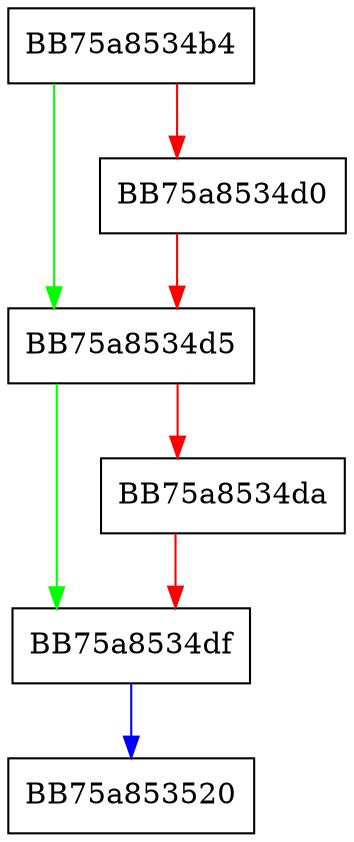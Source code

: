 digraph CreateInstance {
  node [shape="box"];
  graph [splines=ortho];
  BB75a8534b4 -> BB75a8534d5 [color="green"];
  BB75a8534b4 -> BB75a8534d0 [color="red"];
  BB75a8534d0 -> BB75a8534d5 [color="red"];
  BB75a8534d5 -> BB75a8534df [color="green"];
  BB75a8534d5 -> BB75a8534da [color="red"];
  BB75a8534da -> BB75a8534df [color="red"];
  BB75a8534df -> BB75a853520 [color="blue"];
}